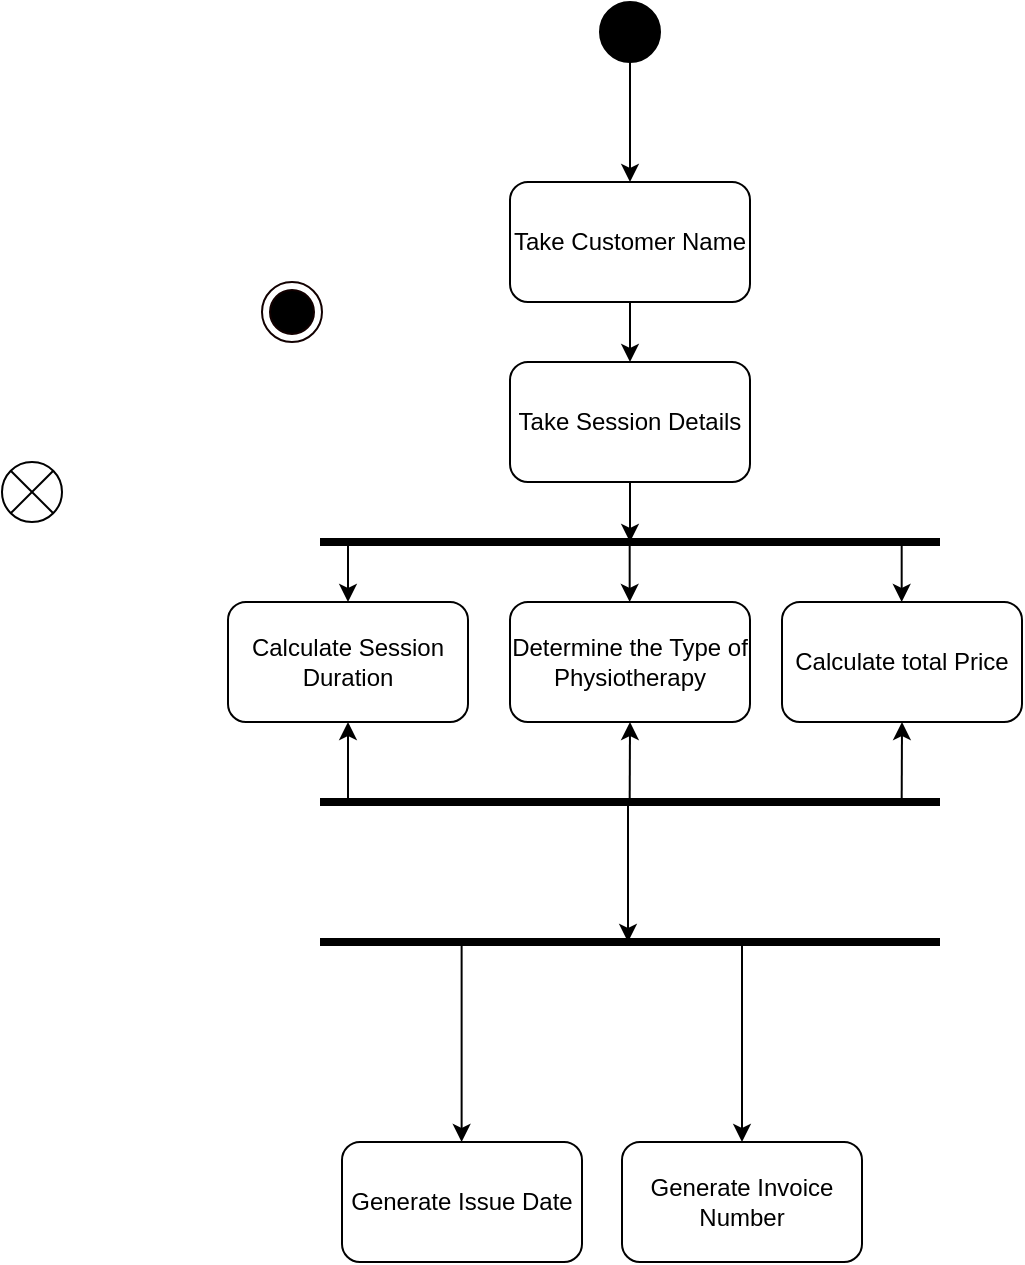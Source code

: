 <mxfile version="22.0.6" type="github">
  <diagram name="Page-1" id="k9bkRX0uMN_48q9yWBab">
    <mxGraphModel dx="1956" dy="987" grid="1" gridSize="10" guides="1" tooltips="1" connect="1" arrows="1" fold="1" page="1" pageScale="1" pageWidth="827" pageHeight="1169" math="0" shadow="0">
      <root>
        <mxCell id="0" />
        <mxCell id="1" parent="0" />
        <mxCell id="QarHhk8M4c_gw4onXxdP-1" value="" style="ellipse;html=1;shape=endState;fillColor=#000000;strokeColor=#120000;" vertex="1" parent="1">
          <mxGeometry x="230" y="210" width="30" height="30" as="geometry" />
        </mxCell>
        <mxCell id="QarHhk8M4c_gw4onXxdP-7" value="" style="edgeStyle=orthogonalEdgeStyle;rounded=0;orthogonalLoop=1;jettySize=auto;html=1;" edge="1" parent="1" source="QarHhk8M4c_gw4onXxdP-2" target="QarHhk8M4c_gw4onXxdP-5">
          <mxGeometry relative="1" as="geometry" />
        </mxCell>
        <mxCell id="QarHhk8M4c_gw4onXxdP-2" value="" style="ellipse;fillColor=strokeColor;html=1;" vertex="1" parent="1">
          <mxGeometry x="399" y="70" width="30" height="30" as="geometry" />
        </mxCell>
        <mxCell id="QarHhk8M4c_gw4onXxdP-3" value="" style="shape=sumEllipse;perimeter=ellipsePerimeter;html=1;backgroundOutline=1;" vertex="1" parent="1">
          <mxGeometry x="100" y="300" width="30" height="30" as="geometry" />
        </mxCell>
        <mxCell id="QarHhk8M4c_gw4onXxdP-8" value="" style="edgeStyle=orthogonalEdgeStyle;rounded=0;orthogonalLoop=1;jettySize=auto;html=1;" edge="1" parent="1" source="QarHhk8M4c_gw4onXxdP-5" target="QarHhk8M4c_gw4onXxdP-6">
          <mxGeometry relative="1" as="geometry" />
        </mxCell>
        <mxCell id="QarHhk8M4c_gw4onXxdP-5" value="Take Customer Name" style="rounded=1;whiteSpace=wrap;html=1;" vertex="1" parent="1">
          <mxGeometry x="354" y="160" width="120" height="60" as="geometry" />
        </mxCell>
        <mxCell id="QarHhk8M4c_gw4onXxdP-13" value="" style="edgeStyle=orthogonalEdgeStyle;rounded=0;orthogonalLoop=1;jettySize=auto;html=1;" edge="1" parent="1" source="QarHhk8M4c_gw4onXxdP-6">
          <mxGeometry relative="1" as="geometry">
            <mxPoint x="414" y="340" as="targetPoint" />
          </mxGeometry>
        </mxCell>
        <mxCell id="QarHhk8M4c_gw4onXxdP-6" value="Take Session Details" style="rounded=1;whiteSpace=wrap;html=1;" vertex="1" parent="1">
          <mxGeometry x="354" y="250" width="120" height="60" as="geometry" />
        </mxCell>
        <mxCell id="QarHhk8M4c_gw4onXxdP-9" value="Calculate Session Duration" style="rounded=1;whiteSpace=wrap;html=1;" vertex="1" parent="1">
          <mxGeometry x="213" y="370" width="120" height="60" as="geometry" />
        </mxCell>
        <mxCell id="QarHhk8M4c_gw4onXxdP-10" value="Determine the Type of Physiotherapy" style="rounded=1;whiteSpace=wrap;html=1;" vertex="1" parent="1">
          <mxGeometry x="354" y="370" width="120" height="60" as="geometry" />
        </mxCell>
        <mxCell id="QarHhk8M4c_gw4onXxdP-11" value="Calculate total Price" style="rounded=1;whiteSpace=wrap;html=1;" vertex="1" parent="1">
          <mxGeometry x="490" y="370" width="120" height="60" as="geometry" />
        </mxCell>
        <mxCell id="QarHhk8M4c_gw4onXxdP-12" value="" style="endArrow=none;html=1;rounded=0;strokeWidth=4;" edge="1" parent="1">
          <mxGeometry width="50" height="50" relative="1" as="geometry">
            <mxPoint x="259" y="340" as="sourcePoint" />
            <mxPoint x="569" y="340" as="targetPoint" />
          </mxGeometry>
        </mxCell>
        <mxCell id="QarHhk8M4c_gw4onXxdP-14" value="" style="endArrow=classic;html=1;rounded=0;entryX=0.5;entryY=0;entryDx=0;entryDy=0;" edge="1" parent="1" target="QarHhk8M4c_gw4onXxdP-9">
          <mxGeometry width="50" height="50" relative="1" as="geometry">
            <mxPoint x="273" y="340" as="sourcePoint" />
            <mxPoint x="320" y="280" as="targetPoint" />
          </mxGeometry>
        </mxCell>
        <mxCell id="QarHhk8M4c_gw4onXxdP-15" value="" style="endArrow=classic;html=1;rounded=0;entryX=0.5;entryY=0;entryDx=0;entryDy=0;" edge="1" parent="1">
          <mxGeometry width="50" height="50" relative="1" as="geometry">
            <mxPoint x="413.84" y="340" as="sourcePoint" />
            <mxPoint x="413.84" y="370" as="targetPoint" />
          </mxGeometry>
        </mxCell>
        <mxCell id="QarHhk8M4c_gw4onXxdP-16" value="" style="endArrow=classic;html=1;rounded=0;entryX=0.5;entryY=0;entryDx=0;entryDy=0;" edge="1" parent="1">
          <mxGeometry width="50" height="50" relative="1" as="geometry">
            <mxPoint x="549.84" y="340" as="sourcePoint" />
            <mxPoint x="549.84" y="370" as="targetPoint" />
          </mxGeometry>
        </mxCell>
        <mxCell id="QarHhk8M4c_gw4onXxdP-17" value="Generate Issue Date" style="rounded=1;whiteSpace=wrap;html=1;" vertex="1" parent="1">
          <mxGeometry x="270" y="640" width="120" height="60" as="geometry" />
        </mxCell>
        <mxCell id="QarHhk8M4c_gw4onXxdP-18" value="Generate Invoice Number" style="rounded=1;whiteSpace=wrap;html=1;" vertex="1" parent="1">
          <mxGeometry x="410" y="640" width="120" height="60" as="geometry" />
        </mxCell>
        <mxCell id="QarHhk8M4c_gw4onXxdP-19" value="" style="endArrow=none;html=1;rounded=0;strokeWidth=4;" edge="1" parent="1">
          <mxGeometry width="50" height="50" relative="1" as="geometry">
            <mxPoint x="259" y="470" as="sourcePoint" />
            <mxPoint x="569" y="470" as="targetPoint" />
          </mxGeometry>
        </mxCell>
        <mxCell id="QarHhk8M4c_gw4onXxdP-20" value="" style="endArrow=classic;html=1;rounded=0;entryX=0.5;entryY=1;entryDx=0;entryDy=0;" edge="1" parent="1" target="QarHhk8M4c_gw4onXxdP-10">
          <mxGeometry width="50" height="50" relative="1" as="geometry">
            <mxPoint x="413.84" y="470" as="sourcePoint" />
            <mxPoint x="413.84" y="500" as="targetPoint" />
          </mxGeometry>
        </mxCell>
        <mxCell id="QarHhk8M4c_gw4onXxdP-21" value="" style="endArrow=classic;html=1;rounded=0;entryX=0.5;entryY=1;entryDx=0;entryDy=0;" edge="1" parent="1" target="QarHhk8M4c_gw4onXxdP-9">
          <mxGeometry width="50" height="50" relative="1" as="geometry">
            <mxPoint x="273" y="470" as="sourcePoint" />
            <mxPoint x="273" y="500" as="targetPoint" />
          </mxGeometry>
        </mxCell>
        <mxCell id="QarHhk8M4c_gw4onXxdP-22" value="" style="endArrow=classic;html=1;rounded=0;entryX=0.5;entryY=1;entryDx=0;entryDy=0;" edge="1" parent="1" target="QarHhk8M4c_gw4onXxdP-11">
          <mxGeometry width="50" height="50" relative="1" as="geometry">
            <mxPoint x="549.84" y="470" as="sourcePoint" />
            <mxPoint x="549.84" y="500" as="targetPoint" />
          </mxGeometry>
        </mxCell>
        <mxCell id="QarHhk8M4c_gw4onXxdP-23" value="" style="endArrow=none;html=1;rounded=0;strokeWidth=4;" edge="1" parent="1">
          <mxGeometry width="50" height="50" relative="1" as="geometry">
            <mxPoint x="259" y="540" as="sourcePoint" />
            <mxPoint x="569" y="540" as="targetPoint" />
          </mxGeometry>
        </mxCell>
        <mxCell id="QarHhk8M4c_gw4onXxdP-24" value="" style="edgeStyle=orthogonalEdgeStyle;rounded=0;orthogonalLoop=1;jettySize=auto;html=1;" edge="1" parent="1">
          <mxGeometry relative="1" as="geometry">
            <mxPoint x="413" y="470" as="sourcePoint" />
            <mxPoint x="413" y="540" as="targetPoint" />
          </mxGeometry>
        </mxCell>
        <mxCell id="QarHhk8M4c_gw4onXxdP-25" value="" style="endArrow=classic;html=1;rounded=0;entryX=0.5;entryY=0;entryDx=0;entryDy=0;" edge="1" parent="1" target="QarHhk8M4c_gw4onXxdP-18">
          <mxGeometry width="50" height="50" relative="1" as="geometry">
            <mxPoint x="470" y="540" as="sourcePoint" />
            <mxPoint x="380" y="590" as="targetPoint" />
          </mxGeometry>
        </mxCell>
        <mxCell id="QarHhk8M4c_gw4onXxdP-26" value="" style="endArrow=classic;html=1;rounded=0;entryX=0.5;entryY=0;entryDx=0;entryDy=0;" edge="1" parent="1">
          <mxGeometry width="50" height="50" relative="1" as="geometry">
            <mxPoint x="329.81" y="540" as="sourcePoint" />
            <mxPoint x="329.81" y="640" as="targetPoint" />
          </mxGeometry>
        </mxCell>
      </root>
    </mxGraphModel>
  </diagram>
</mxfile>
